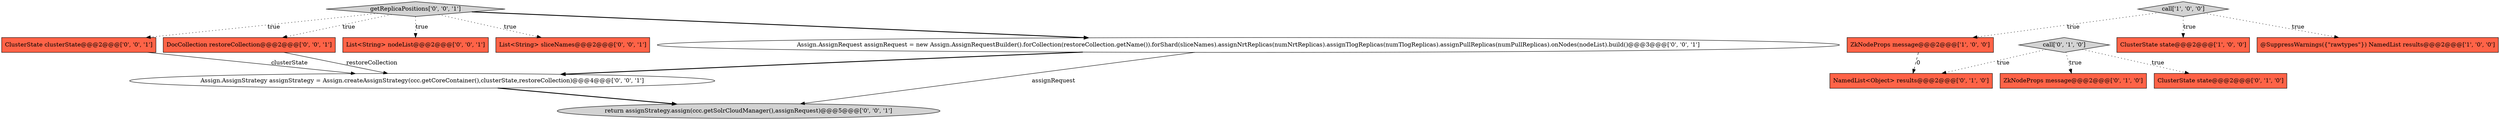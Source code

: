 digraph {
10 [style = filled, label = "getReplicaPositions['0', '0', '1']", fillcolor = lightgray, shape = diamond image = "AAA0AAABBB3BBB"];
12 [style = filled, label = "ClusterState clusterState@@@2@@@['0', '0', '1']", fillcolor = tomato, shape = box image = "AAA0AAABBB3BBB"];
4 [style = filled, label = "ClusterState state@@@2@@@['0', '1', '0']", fillcolor = tomato, shape = box image = "AAA0AAABBB2BBB"];
2 [style = filled, label = "ZkNodeProps message@@@2@@@['1', '0', '0']", fillcolor = tomato, shape = box image = "AAA1AAABBB1BBB"];
14 [style = filled, label = "DocCollection restoreCollection@@@2@@@['0', '0', '1']", fillcolor = tomato, shape = box image = "AAA0AAABBB3BBB"];
0 [style = filled, label = "ClusterState state@@@2@@@['1', '0', '0']", fillcolor = tomato, shape = box image = "AAA0AAABBB1BBB"];
6 [style = filled, label = "NamedList<Object> results@@@2@@@['0', '1', '0']", fillcolor = tomato, shape = box image = "AAA1AAABBB2BBB"];
5 [style = filled, label = "ZkNodeProps message@@@2@@@['0', '1', '0']", fillcolor = tomato, shape = box image = "AAA0AAABBB2BBB"];
15 [style = filled, label = "List<String> nodeList@@@2@@@['0', '0', '1']", fillcolor = tomato, shape = box image = "AAA0AAABBB3BBB"];
13 [style = filled, label = "Assign.AssignStrategy assignStrategy = Assign.createAssignStrategy(ccc.getCoreContainer(),clusterState,restoreCollection)@@@4@@@['0', '0', '1']", fillcolor = white, shape = ellipse image = "AAA0AAABBB3BBB"];
1 [style = filled, label = "@SuppressWarnings({\"rawtypes\"}) NamedList results@@@2@@@['1', '0', '0']", fillcolor = tomato, shape = box image = "AAA0AAABBB1BBB"];
9 [style = filled, label = "List<String> sliceNames@@@2@@@['0', '0', '1']", fillcolor = tomato, shape = box image = "AAA0AAABBB3BBB"];
8 [style = filled, label = "return assignStrategy.assign(ccc.getSolrCloudManager(),assignRequest)@@@5@@@['0', '0', '1']", fillcolor = lightgray, shape = ellipse image = "AAA0AAABBB3BBB"];
3 [style = filled, label = "call['1', '0', '0']", fillcolor = lightgray, shape = diamond image = "AAA0AAABBB1BBB"];
11 [style = filled, label = "Assign.AssignRequest assignRequest = new Assign.AssignRequestBuilder().forCollection(restoreCollection.getName()).forShard(sliceNames).assignNrtReplicas(numNrtReplicas).assignTlogReplicas(numTlogReplicas).assignPullReplicas(numPullReplicas).onNodes(nodeList).build()@@@3@@@['0', '0', '1']", fillcolor = white, shape = ellipse image = "AAA0AAABBB3BBB"];
7 [style = filled, label = "call['0', '1', '0']", fillcolor = lightgray, shape = diamond image = "AAA0AAABBB2BBB"];
10->15 [style = dotted, label="true"];
7->6 [style = dotted, label="true"];
10->12 [style = dotted, label="true"];
10->11 [style = bold, label=""];
13->8 [style = bold, label=""];
11->8 [style = solid, label="assignRequest"];
10->9 [style = dotted, label="true"];
3->1 [style = dotted, label="true"];
3->0 [style = dotted, label="true"];
14->13 [style = solid, label="restoreCollection"];
12->13 [style = solid, label="clusterState"];
11->13 [style = bold, label=""];
7->4 [style = dotted, label="true"];
3->2 [style = dotted, label="true"];
7->5 [style = dotted, label="true"];
10->14 [style = dotted, label="true"];
2->6 [style = dashed, label="0"];
}
